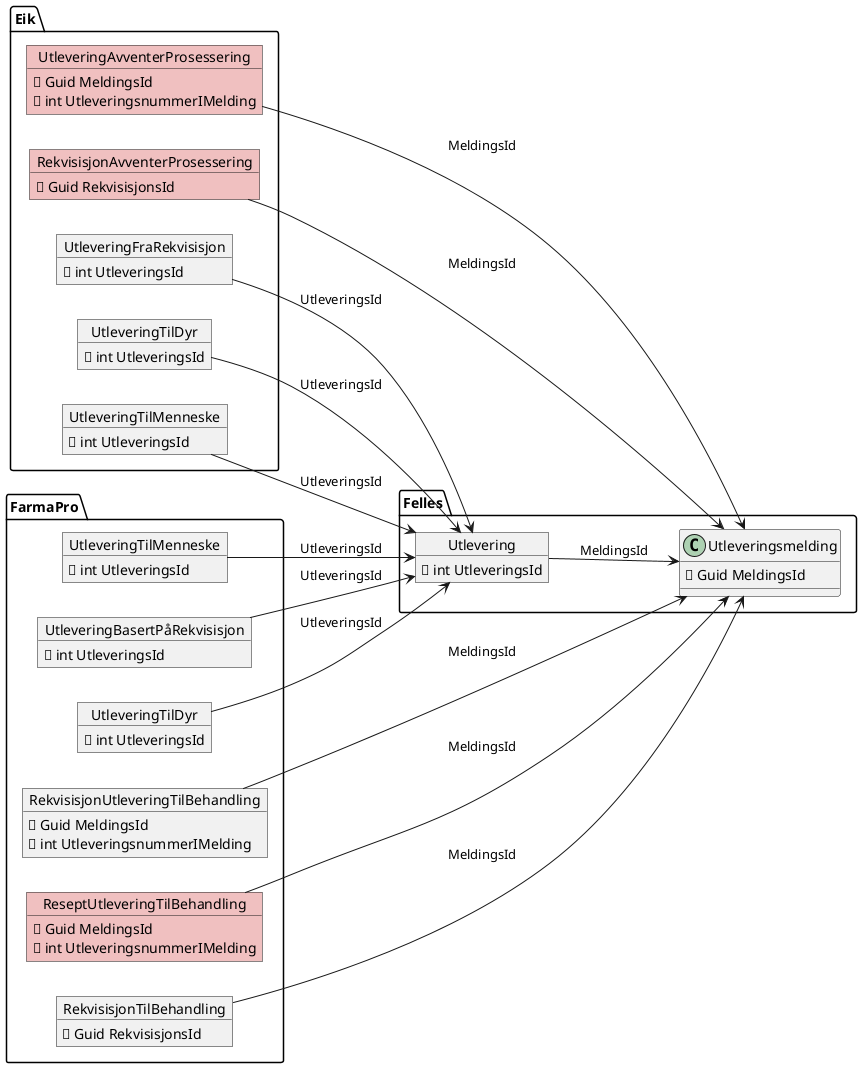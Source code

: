 @startuml

left to right direction

package Felles {
    object Utlevering {
      🔑 int UtleveringsId
    }
    Utlevering --> Utleveringsmelding : MeldingsId

    object Utleveringsmelding {
      🔑 Guid MeldingsId
    }
}


package Eik {
    object "RekvisisjonAvventerProsessering" as Eik_RekvisisjonAvventerProsessering #F0C0C0 {
      🔑 Guid RekvisisjonsId
    }
    Eik_RekvisisjonAvventerProsessering --> Utleveringsmelding : MeldingsId

    object "UtleveringAvventerProsessering" as Eik_UtleveringAvventerProsessering #F0C0C0 {
      🔑 Guid MeldingsId
      🔑 int UtleveringsnummerIMelding
    }
    Eik_UtleveringAvventerProsessering --> Utleveringsmelding : MeldingsId

    object "UtleveringTilMenneske" as Eik_UtleveringTilMenneske {
      🔑 int UtleveringsId
    }
    Eik_UtleveringTilMenneske --> Utlevering : UtleveringsId

    object "UtleveringFraRekvisisjon" as Eik_UtleveringFraRekvisisjon {
      🔑 int UtleveringsId
    }
    Eik_UtleveringFraRekvisisjon --> Utlevering : UtleveringsId

    object "UtleveringTilDyr" as Eik_UtleveringTilDyr {
      🔑 int UtleveringsId
    }
    Eik_UtleveringTilDyr --> Utlevering : UtleveringsId

}

package FarmaPro {
    object RekvisisjonTilBehandling {
      🔑 Guid RekvisisjonsId
    }
    RekvisisjonTilBehandling --> Utleveringsmelding : MeldingsId

    object RekvisisjonUtleveringTilBehandling {
      🔑 Guid MeldingsId
      🔑 int UtleveringsnummerIMelding
    }
    RekvisisjonUtleveringTilBehandling --> Utleveringsmelding : MeldingsId

    object ReseptUtleveringTilBehandling  #F0C0C0 {
      🔑 Guid MeldingsId
      🔑 int UtleveringsnummerIMelding
    }
    ReseptUtleveringTilBehandling --> Utleveringsmelding : MeldingsId


    object UtleveringBasertPåRekvisisjon {
      🔑 int UtleveringsId      
    }
    UtleveringBasertPåRekvisisjon --> Utlevering : UtleveringsId

    object UtleveringTilDyr {
      🔑 int UtleveringsId
    }
    UtleveringTilDyr --> Utlevering : UtleveringsId

    object UtleveringTilMenneske {
      🔑 int UtleveringsId      
    }
    UtleveringTilMenneske --> Utlevering : UtleveringsId
}




@enduml